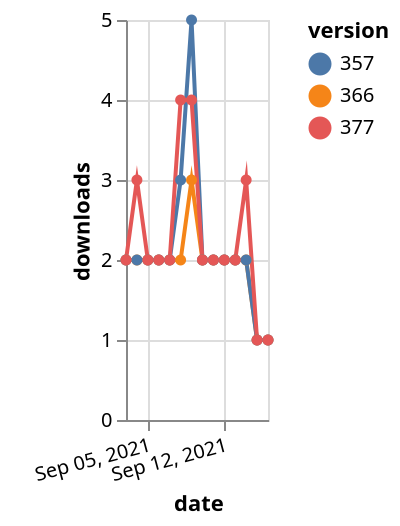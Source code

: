 {"$schema": "https://vega.github.io/schema/vega-lite/v5.json", "description": "A simple bar chart with embedded data.", "data": {"values": [{"date": "2021-09-03", "total": 2221, "delta": 2, "version": "366"}, {"date": "2021-09-04", "total": 2223, "delta": 2, "version": "366"}, {"date": "2021-09-05", "total": 2225, "delta": 2, "version": "366"}, {"date": "2021-09-06", "total": 2227, "delta": 2, "version": "366"}, {"date": "2021-09-07", "total": 2229, "delta": 2, "version": "366"}, {"date": "2021-09-08", "total": 2231, "delta": 2, "version": "366"}, {"date": "2021-09-09", "total": 2234, "delta": 3, "version": "366"}, {"date": "2021-09-10", "total": 2236, "delta": 2, "version": "366"}, {"date": "2021-09-11", "total": 2238, "delta": 2, "version": "366"}, {"date": "2021-09-12", "total": 2240, "delta": 2, "version": "366"}, {"date": "2021-09-13", "total": 2242, "delta": 2, "version": "366"}, {"date": "2021-09-14", "total": 2244, "delta": 2, "version": "366"}, {"date": "2021-09-15", "total": 2245, "delta": 1, "version": "366"}, {"date": "2021-09-16", "total": 2246, "delta": 1, "version": "366"}, {"date": "2021-09-03", "total": 2709, "delta": 2, "version": "357"}, {"date": "2021-09-04", "total": 2711, "delta": 2, "version": "357"}, {"date": "2021-09-05", "total": 2713, "delta": 2, "version": "357"}, {"date": "2021-09-06", "total": 2715, "delta": 2, "version": "357"}, {"date": "2021-09-07", "total": 2717, "delta": 2, "version": "357"}, {"date": "2021-09-08", "total": 2720, "delta": 3, "version": "357"}, {"date": "2021-09-09", "total": 2725, "delta": 5, "version": "357"}, {"date": "2021-09-10", "total": 2727, "delta": 2, "version": "357"}, {"date": "2021-09-11", "total": 2729, "delta": 2, "version": "357"}, {"date": "2021-09-12", "total": 2731, "delta": 2, "version": "357"}, {"date": "2021-09-13", "total": 2733, "delta": 2, "version": "357"}, {"date": "2021-09-14", "total": 2735, "delta": 2, "version": "357"}, {"date": "2021-09-15", "total": 2736, "delta": 1, "version": "357"}, {"date": "2021-09-16", "total": 2737, "delta": 1, "version": "357"}, {"date": "2021-09-03", "total": 2033, "delta": 2, "version": "377"}, {"date": "2021-09-04", "total": 2036, "delta": 3, "version": "377"}, {"date": "2021-09-05", "total": 2038, "delta": 2, "version": "377"}, {"date": "2021-09-06", "total": 2040, "delta": 2, "version": "377"}, {"date": "2021-09-07", "total": 2042, "delta": 2, "version": "377"}, {"date": "2021-09-08", "total": 2046, "delta": 4, "version": "377"}, {"date": "2021-09-09", "total": 2050, "delta": 4, "version": "377"}, {"date": "2021-09-10", "total": 2052, "delta": 2, "version": "377"}, {"date": "2021-09-11", "total": 2054, "delta": 2, "version": "377"}, {"date": "2021-09-12", "total": 2056, "delta": 2, "version": "377"}, {"date": "2021-09-13", "total": 2058, "delta": 2, "version": "377"}, {"date": "2021-09-14", "total": 2061, "delta": 3, "version": "377"}, {"date": "2021-09-15", "total": 2062, "delta": 1, "version": "377"}, {"date": "2021-09-16", "total": 2063, "delta": 1, "version": "377"}]}, "width": "container", "mark": {"type": "line", "point": {"filled": true}}, "encoding": {"x": {"field": "date", "type": "temporal", "timeUnit": "yearmonthdate", "title": "date", "axis": {"labelAngle": -15}}, "y": {"field": "delta", "type": "quantitative", "title": "downloads"}, "color": {"field": "version", "type": "nominal"}, "tooltip": {"field": "delta"}}}